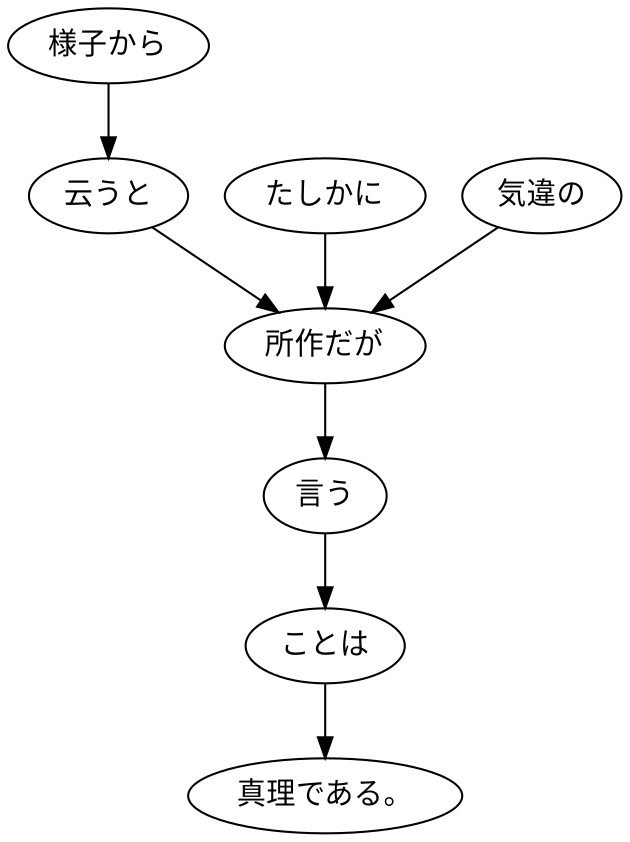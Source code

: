 digraph graph5659 {
	node0 [label="様子から"];
	node1 [label="云うと"];
	node2 [label="たしかに"];
	node3 [label="気違の"];
	node4 [label="所作だが"];
	node5 [label="言う"];
	node6 [label="ことは"];
	node7 [label="真理である。"];
	node0 -> node1;
	node1 -> node4;
	node2 -> node4;
	node3 -> node4;
	node4 -> node5;
	node5 -> node6;
	node6 -> node7;
}
